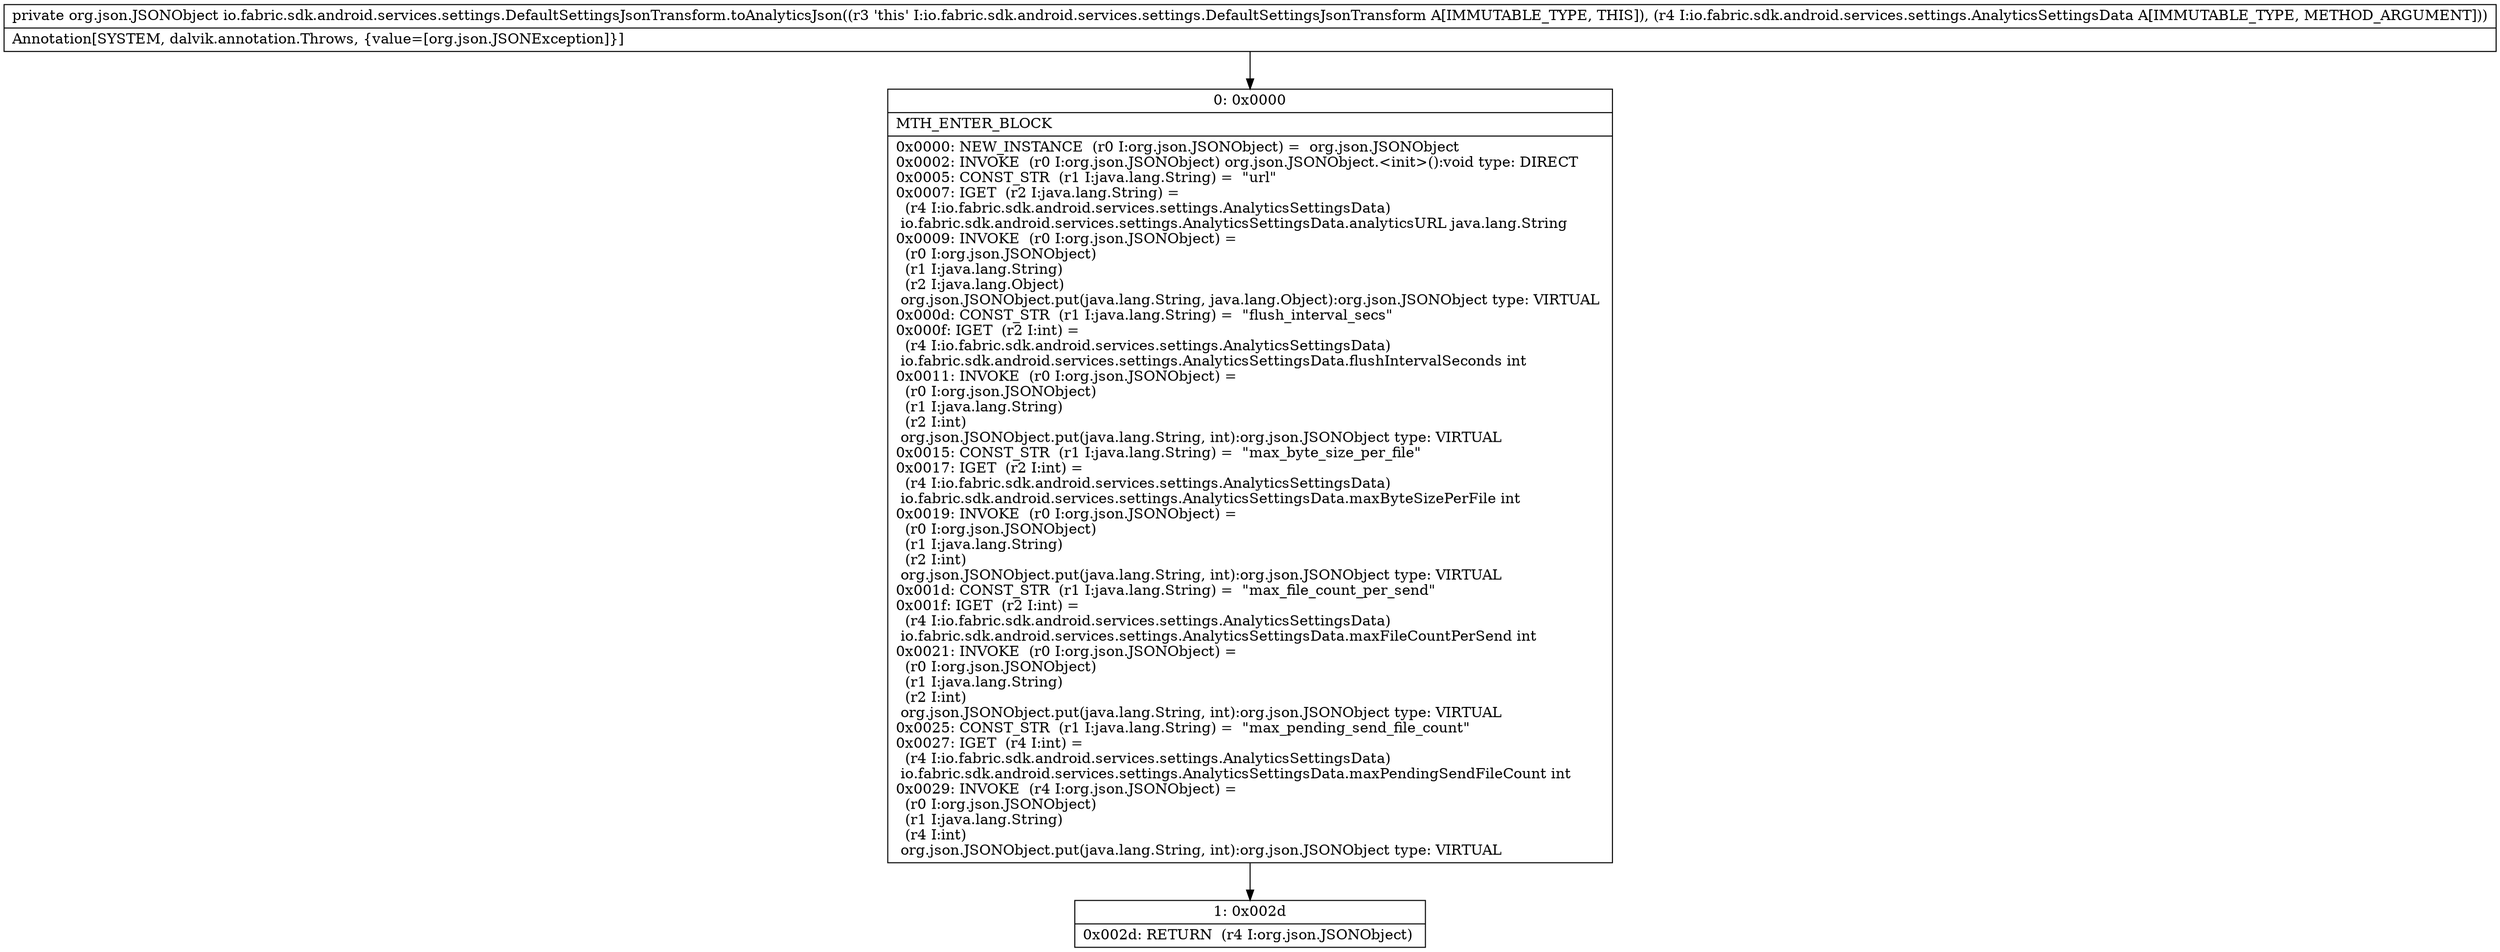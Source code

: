 digraph "CFG forio.fabric.sdk.android.services.settings.DefaultSettingsJsonTransform.toAnalyticsJson(Lio\/fabric\/sdk\/android\/services\/settings\/AnalyticsSettingsData;)Lorg\/json\/JSONObject;" {
Node_0 [shape=record,label="{0\:\ 0x0000|MTH_ENTER_BLOCK\l|0x0000: NEW_INSTANCE  (r0 I:org.json.JSONObject) =  org.json.JSONObject \l0x0002: INVOKE  (r0 I:org.json.JSONObject) org.json.JSONObject.\<init\>():void type: DIRECT \l0x0005: CONST_STR  (r1 I:java.lang.String) =  \"url\" \l0x0007: IGET  (r2 I:java.lang.String) = \l  (r4 I:io.fabric.sdk.android.services.settings.AnalyticsSettingsData)\l io.fabric.sdk.android.services.settings.AnalyticsSettingsData.analyticsURL java.lang.String \l0x0009: INVOKE  (r0 I:org.json.JSONObject) = \l  (r0 I:org.json.JSONObject)\l  (r1 I:java.lang.String)\l  (r2 I:java.lang.Object)\l org.json.JSONObject.put(java.lang.String, java.lang.Object):org.json.JSONObject type: VIRTUAL \l0x000d: CONST_STR  (r1 I:java.lang.String) =  \"flush_interval_secs\" \l0x000f: IGET  (r2 I:int) = \l  (r4 I:io.fabric.sdk.android.services.settings.AnalyticsSettingsData)\l io.fabric.sdk.android.services.settings.AnalyticsSettingsData.flushIntervalSeconds int \l0x0011: INVOKE  (r0 I:org.json.JSONObject) = \l  (r0 I:org.json.JSONObject)\l  (r1 I:java.lang.String)\l  (r2 I:int)\l org.json.JSONObject.put(java.lang.String, int):org.json.JSONObject type: VIRTUAL \l0x0015: CONST_STR  (r1 I:java.lang.String) =  \"max_byte_size_per_file\" \l0x0017: IGET  (r2 I:int) = \l  (r4 I:io.fabric.sdk.android.services.settings.AnalyticsSettingsData)\l io.fabric.sdk.android.services.settings.AnalyticsSettingsData.maxByteSizePerFile int \l0x0019: INVOKE  (r0 I:org.json.JSONObject) = \l  (r0 I:org.json.JSONObject)\l  (r1 I:java.lang.String)\l  (r2 I:int)\l org.json.JSONObject.put(java.lang.String, int):org.json.JSONObject type: VIRTUAL \l0x001d: CONST_STR  (r1 I:java.lang.String) =  \"max_file_count_per_send\" \l0x001f: IGET  (r2 I:int) = \l  (r4 I:io.fabric.sdk.android.services.settings.AnalyticsSettingsData)\l io.fabric.sdk.android.services.settings.AnalyticsSettingsData.maxFileCountPerSend int \l0x0021: INVOKE  (r0 I:org.json.JSONObject) = \l  (r0 I:org.json.JSONObject)\l  (r1 I:java.lang.String)\l  (r2 I:int)\l org.json.JSONObject.put(java.lang.String, int):org.json.JSONObject type: VIRTUAL \l0x0025: CONST_STR  (r1 I:java.lang.String) =  \"max_pending_send_file_count\" \l0x0027: IGET  (r4 I:int) = \l  (r4 I:io.fabric.sdk.android.services.settings.AnalyticsSettingsData)\l io.fabric.sdk.android.services.settings.AnalyticsSettingsData.maxPendingSendFileCount int \l0x0029: INVOKE  (r4 I:org.json.JSONObject) = \l  (r0 I:org.json.JSONObject)\l  (r1 I:java.lang.String)\l  (r4 I:int)\l org.json.JSONObject.put(java.lang.String, int):org.json.JSONObject type: VIRTUAL \l}"];
Node_1 [shape=record,label="{1\:\ 0x002d|0x002d: RETURN  (r4 I:org.json.JSONObject) \l}"];
MethodNode[shape=record,label="{private org.json.JSONObject io.fabric.sdk.android.services.settings.DefaultSettingsJsonTransform.toAnalyticsJson((r3 'this' I:io.fabric.sdk.android.services.settings.DefaultSettingsJsonTransform A[IMMUTABLE_TYPE, THIS]), (r4 I:io.fabric.sdk.android.services.settings.AnalyticsSettingsData A[IMMUTABLE_TYPE, METHOD_ARGUMENT]))  | Annotation[SYSTEM, dalvik.annotation.Throws, \{value=[org.json.JSONException]\}]\l}"];
MethodNode -> Node_0;
Node_0 -> Node_1;
}


